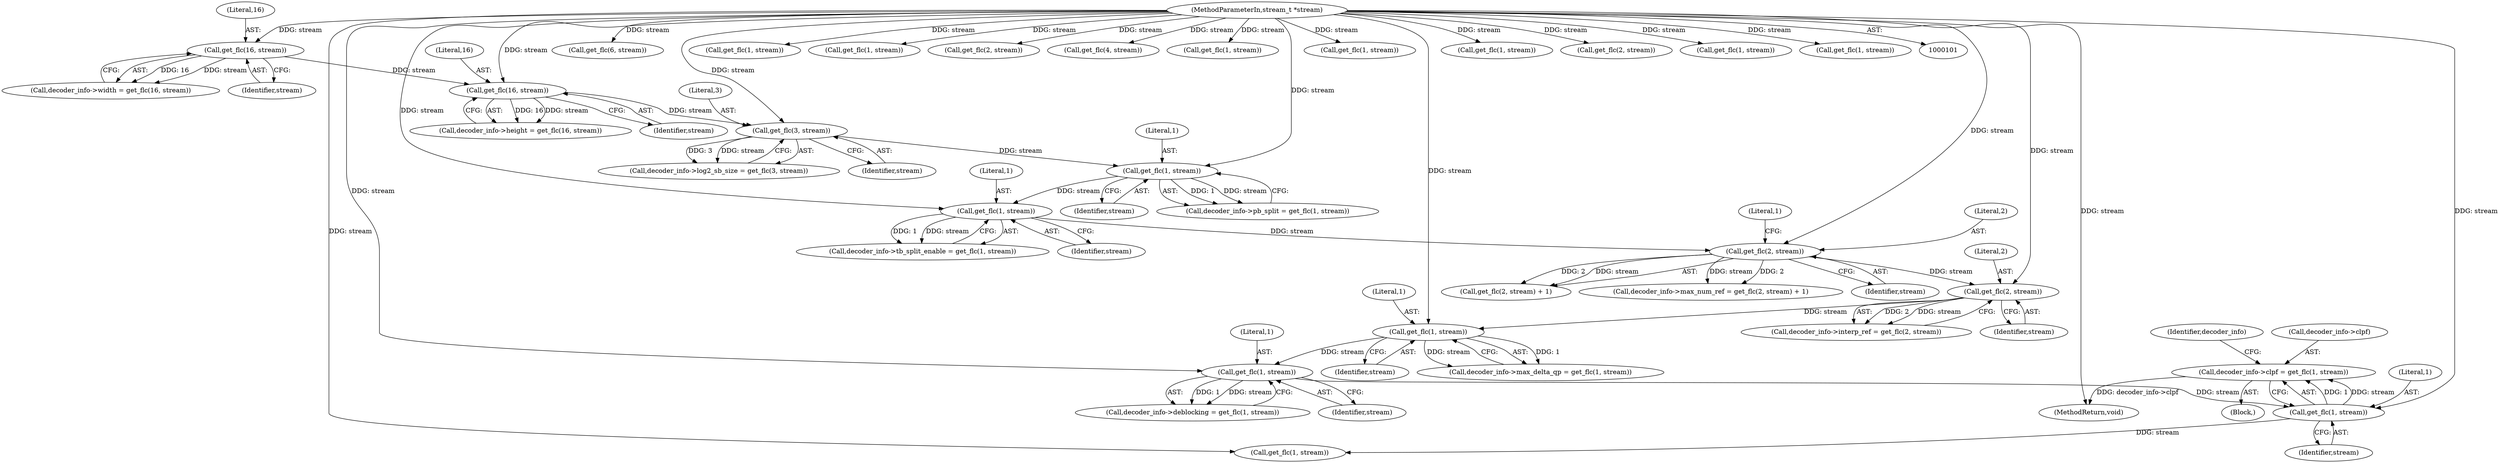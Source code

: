 digraph "0_thor_18de8f9f0762c3a542b1122589edb8af859d9813_0@pointer" {
"1000182" [label="(Call,decoder_info->clpf = get_flc(1, stream))"];
"1000186" [label="(Call,get_flc(1, stream))"];
"1000179" [label="(Call,get_flc(1, stream))"];
"1000172" [label="(Call,get_flc(1, stream))"];
"1000165" [label="(Call,get_flc(2, stream))"];
"1000157" [label="(Call,get_flc(2, stream))"];
"1000149" [label="(Call,get_flc(1, stream))"];
"1000142" [label="(Call,get_flc(1, stream))"];
"1000123" [label="(Call,get_flc(3, stream))"];
"1000116" [label="(Call,get_flc(16, stream))"];
"1000109" [label="(Call,get_flc(16, stream))"];
"1000103" [label="(MethodParameterIn,stream_t *stream)"];
"1000110" [label="(Literal,16)"];
"1000159" [label="(Identifier,stream)"];
"1000182" [label="(Call,decoder_info->clpf = get_flc(1, stream))"];
"1000166" [label="(Literal,2)"];
"1000158" [label="(Literal,2)"];
"1000142" [label="(Call,get_flc(1, stream))"];
"1000220" [label="(Call,get_flc(6, stream))"];
"1000340" [label="(MethodReturn,void)"];
"1000174" [label="(Identifier,stream)"];
"1000112" [label="(Call,decoder_info->height = get_flc(16, stream))"];
"1000320" [label="(Call,get_flc(1, stream))"];
"1000186" [label="(Call,get_flc(1, stream))"];
"1000151" [label="(Identifier,stream)"];
"1000181" [label="(Identifier,stream)"];
"1000207" [label="(Call,get_flc(1, stream))"];
"1000119" [label="(Call,decoder_info->log2_sb_size = get_flc(3, stream))"];
"1000116" [label="(Call,get_flc(16, stream))"];
"1000172" [label="(Call,get_flc(1, stream))"];
"1000124" [label="(Literal,3)"];
"1000175" [label="(Call,decoder_info->deblocking = get_flc(1, stream))"];
"1000123" [label="(Call,get_flc(3, stream))"];
"1000228" [label="(Call,get_flc(2, stream))"];
"1000187" [label="(Literal,1)"];
"1000266" [label="(Call,get_flc(4, stream))"];
"1000160" [label="(Literal,1)"];
"1000118" [label="(Identifier,stream)"];
"1000191" [label="(Identifier,decoder_info)"];
"1000109" [label="(Call,get_flc(16, stream))"];
"1000280" [label="(Call,get_flc(1, stream))"];
"1000161" [label="(Call,decoder_info->interp_ref = get_flc(2, stream))"];
"1000152" [label="(Call,decoder_info->max_num_ref = get_flc(2, stream) + 1)"];
"1000111" [label="(Identifier,stream)"];
"1000157" [label="(Call,get_flc(2, stream))"];
"1000287" [label="(Call,get_flc(1, stream))"];
"1000193" [label="(Call,get_flc(1, stream))"];
"1000188" [label="(Identifier,stream)"];
"1000165" [label="(Call,get_flc(2, stream))"];
"1000156" [label="(Call,get_flc(2, stream) + 1)"];
"1000149" [label="(Call,get_flc(1, stream))"];
"1000145" [label="(Call,decoder_info->tb_split_enable = get_flc(1, stream))"];
"1000105" [label="(Call,decoder_info->width = get_flc(16, stream))"];
"1000117" [label="(Literal,16)"];
"1000143" [label="(Literal,1)"];
"1000183" [label="(Call,decoder_info->clpf)"];
"1000104" [label="(Block,)"];
"1000103" [label="(MethodParameterIn,stream_t *stream)"];
"1000180" [label="(Literal,1)"];
"1000144" [label="(Identifier,stream)"];
"1000295" [label="(Call,get_flc(1, stream))"];
"1000150" [label="(Literal,1)"];
"1000200" [label="(Call,get_flc(2, stream))"];
"1000167" [label="(Identifier,stream)"];
"1000125" [label="(Identifier,stream)"];
"1000312" [label="(Call,get_flc(1, stream))"];
"1000337" [label="(Call,get_flc(1, stream))"];
"1000168" [label="(Call,decoder_info->max_delta_qp = get_flc(1, stream))"];
"1000173" [label="(Literal,1)"];
"1000138" [label="(Call,decoder_info->pb_split = get_flc(1, stream))"];
"1000179" [label="(Call,get_flc(1, stream))"];
"1000182" -> "1000104"  [label="AST: "];
"1000182" -> "1000186"  [label="CFG: "];
"1000183" -> "1000182"  [label="AST: "];
"1000186" -> "1000182"  [label="AST: "];
"1000191" -> "1000182"  [label="CFG: "];
"1000182" -> "1000340"  [label="DDG: decoder_info->clpf"];
"1000186" -> "1000182"  [label="DDG: 1"];
"1000186" -> "1000182"  [label="DDG: stream"];
"1000186" -> "1000188"  [label="CFG: "];
"1000187" -> "1000186"  [label="AST: "];
"1000188" -> "1000186"  [label="AST: "];
"1000179" -> "1000186"  [label="DDG: stream"];
"1000103" -> "1000186"  [label="DDG: stream"];
"1000186" -> "1000193"  [label="DDG: stream"];
"1000179" -> "1000175"  [label="AST: "];
"1000179" -> "1000181"  [label="CFG: "];
"1000180" -> "1000179"  [label="AST: "];
"1000181" -> "1000179"  [label="AST: "];
"1000175" -> "1000179"  [label="CFG: "];
"1000179" -> "1000175"  [label="DDG: 1"];
"1000179" -> "1000175"  [label="DDG: stream"];
"1000172" -> "1000179"  [label="DDG: stream"];
"1000103" -> "1000179"  [label="DDG: stream"];
"1000172" -> "1000168"  [label="AST: "];
"1000172" -> "1000174"  [label="CFG: "];
"1000173" -> "1000172"  [label="AST: "];
"1000174" -> "1000172"  [label="AST: "];
"1000168" -> "1000172"  [label="CFG: "];
"1000172" -> "1000168"  [label="DDG: 1"];
"1000172" -> "1000168"  [label="DDG: stream"];
"1000165" -> "1000172"  [label="DDG: stream"];
"1000103" -> "1000172"  [label="DDG: stream"];
"1000165" -> "1000161"  [label="AST: "];
"1000165" -> "1000167"  [label="CFG: "];
"1000166" -> "1000165"  [label="AST: "];
"1000167" -> "1000165"  [label="AST: "];
"1000161" -> "1000165"  [label="CFG: "];
"1000165" -> "1000161"  [label="DDG: 2"];
"1000165" -> "1000161"  [label="DDG: stream"];
"1000157" -> "1000165"  [label="DDG: stream"];
"1000103" -> "1000165"  [label="DDG: stream"];
"1000157" -> "1000156"  [label="AST: "];
"1000157" -> "1000159"  [label="CFG: "];
"1000158" -> "1000157"  [label="AST: "];
"1000159" -> "1000157"  [label="AST: "];
"1000160" -> "1000157"  [label="CFG: "];
"1000157" -> "1000152"  [label="DDG: 2"];
"1000157" -> "1000152"  [label="DDG: stream"];
"1000157" -> "1000156"  [label="DDG: 2"];
"1000157" -> "1000156"  [label="DDG: stream"];
"1000149" -> "1000157"  [label="DDG: stream"];
"1000103" -> "1000157"  [label="DDG: stream"];
"1000149" -> "1000145"  [label="AST: "];
"1000149" -> "1000151"  [label="CFG: "];
"1000150" -> "1000149"  [label="AST: "];
"1000151" -> "1000149"  [label="AST: "];
"1000145" -> "1000149"  [label="CFG: "];
"1000149" -> "1000145"  [label="DDG: 1"];
"1000149" -> "1000145"  [label="DDG: stream"];
"1000142" -> "1000149"  [label="DDG: stream"];
"1000103" -> "1000149"  [label="DDG: stream"];
"1000142" -> "1000138"  [label="AST: "];
"1000142" -> "1000144"  [label="CFG: "];
"1000143" -> "1000142"  [label="AST: "];
"1000144" -> "1000142"  [label="AST: "];
"1000138" -> "1000142"  [label="CFG: "];
"1000142" -> "1000138"  [label="DDG: 1"];
"1000142" -> "1000138"  [label="DDG: stream"];
"1000123" -> "1000142"  [label="DDG: stream"];
"1000103" -> "1000142"  [label="DDG: stream"];
"1000123" -> "1000119"  [label="AST: "];
"1000123" -> "1000125"  [label="CFG: "];
"1000124" -> "1000123"  [label="AST: "];
"1000125" -> "1000123"  [label="AST: "];
"1000119" -> "1000123"  [label="CFG: "];
"1000123" -> "1000119"  [label="DDG: 3"];
"1000123" -> "1000119"  [label="DDG: stream"];
"1000116" -> "1000123"  [label="DDG: stream"];
"1000103" -> "1000123"  [label="DDG: stream"];
"1000116" -> "1000112"  [label="AST: "];
"1000116" -> "1000118"  [label="CFG: "];
"1000117" -> "1000116"  [label="AST: "];
"1000118" -> "1000116"  [label="AST: "];
"1000112" -> "1000116"  [label="CFG: "];
"1000116" -> "1000112"  [label="DDG: 16"];
"1000116" -> "1000112"  [label="DDG: stream"];
"1000109" -> "1000116"  [label="DDG: stream"];
"1000103" -> "1000116"  [label="DDG: stream"];
"1000109" -> "1000105"  [label="AST: "];
"1000109" -> "1000111"  [label="CFG: "];
"1000110" -> "1000109"  [label="AST: "];
"1000111" -> "1000109"  [label="AST: "];
"1000105" -> "1000109"  [label="CFG: "];
"1000109" -> "1000105"  [label="DDG: 16"];
"1000109" -> "1000105"  [label="DDG: stream"];
"1000103" -> "1000109"  [label="DDG: stream"];
"1000103" -> "1000101"  [label="AST: "];
"1000103" -> "1000340"  [label="DDG: stream"];
"1000103" -> "1000193"  [label="DDG: stream"];
"1000103" -> "1000200"  [label="DDG: stream"];
"1000103" -> "1000207"  [label="DDG: stream"];
"1000103" -> "1000220"  [label="DDG: stream"];
"1000103" -> "1000228"  [label="DDG: stream"];
"1000103" -> "1000266"  [label="DDG: stream"];
"1000103" -> "1000280"  [label="DDG: stream"];
"1000103" -> "1000287"  [label="DDG: stream"];
"1000103" -> "1000295"  [label="DDG: stream"];
"1000103" -> "1000312"  [label="DDG: stream"];
"1000103" -> "1000320"  [label="DDG: stream"];
"1000103" -> "1000337"  [label="DDG: stream"];
}
